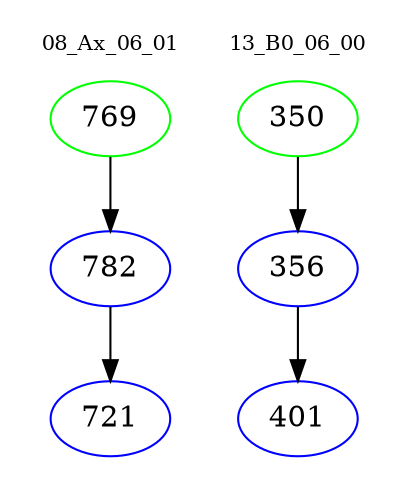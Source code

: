 digraph{
subgraph cluster_0 {
color = white
label = "08_Ax_06_01";
fontsize=10;
T0_769 [label="769", color="green"]
T0_769 -> T0_782 [color="black"]
T0_782 [label="782", color="blue"]
T0_782 -> T0_721 [color="black"]
T0_721 [label="721", color="blue"]
}
subgraph cluster_1 {
color = white
label = "13_B0_06_00";
fontsize=10;
T1_350 [label="350", color="green"]
T1_350 -> T1_356 [color="black"]
T1_356 [label="356", color="blue"]
T1_356 -> T1_401 [color="black"]
T1_401 [label="401", color="blue"]
}
}
